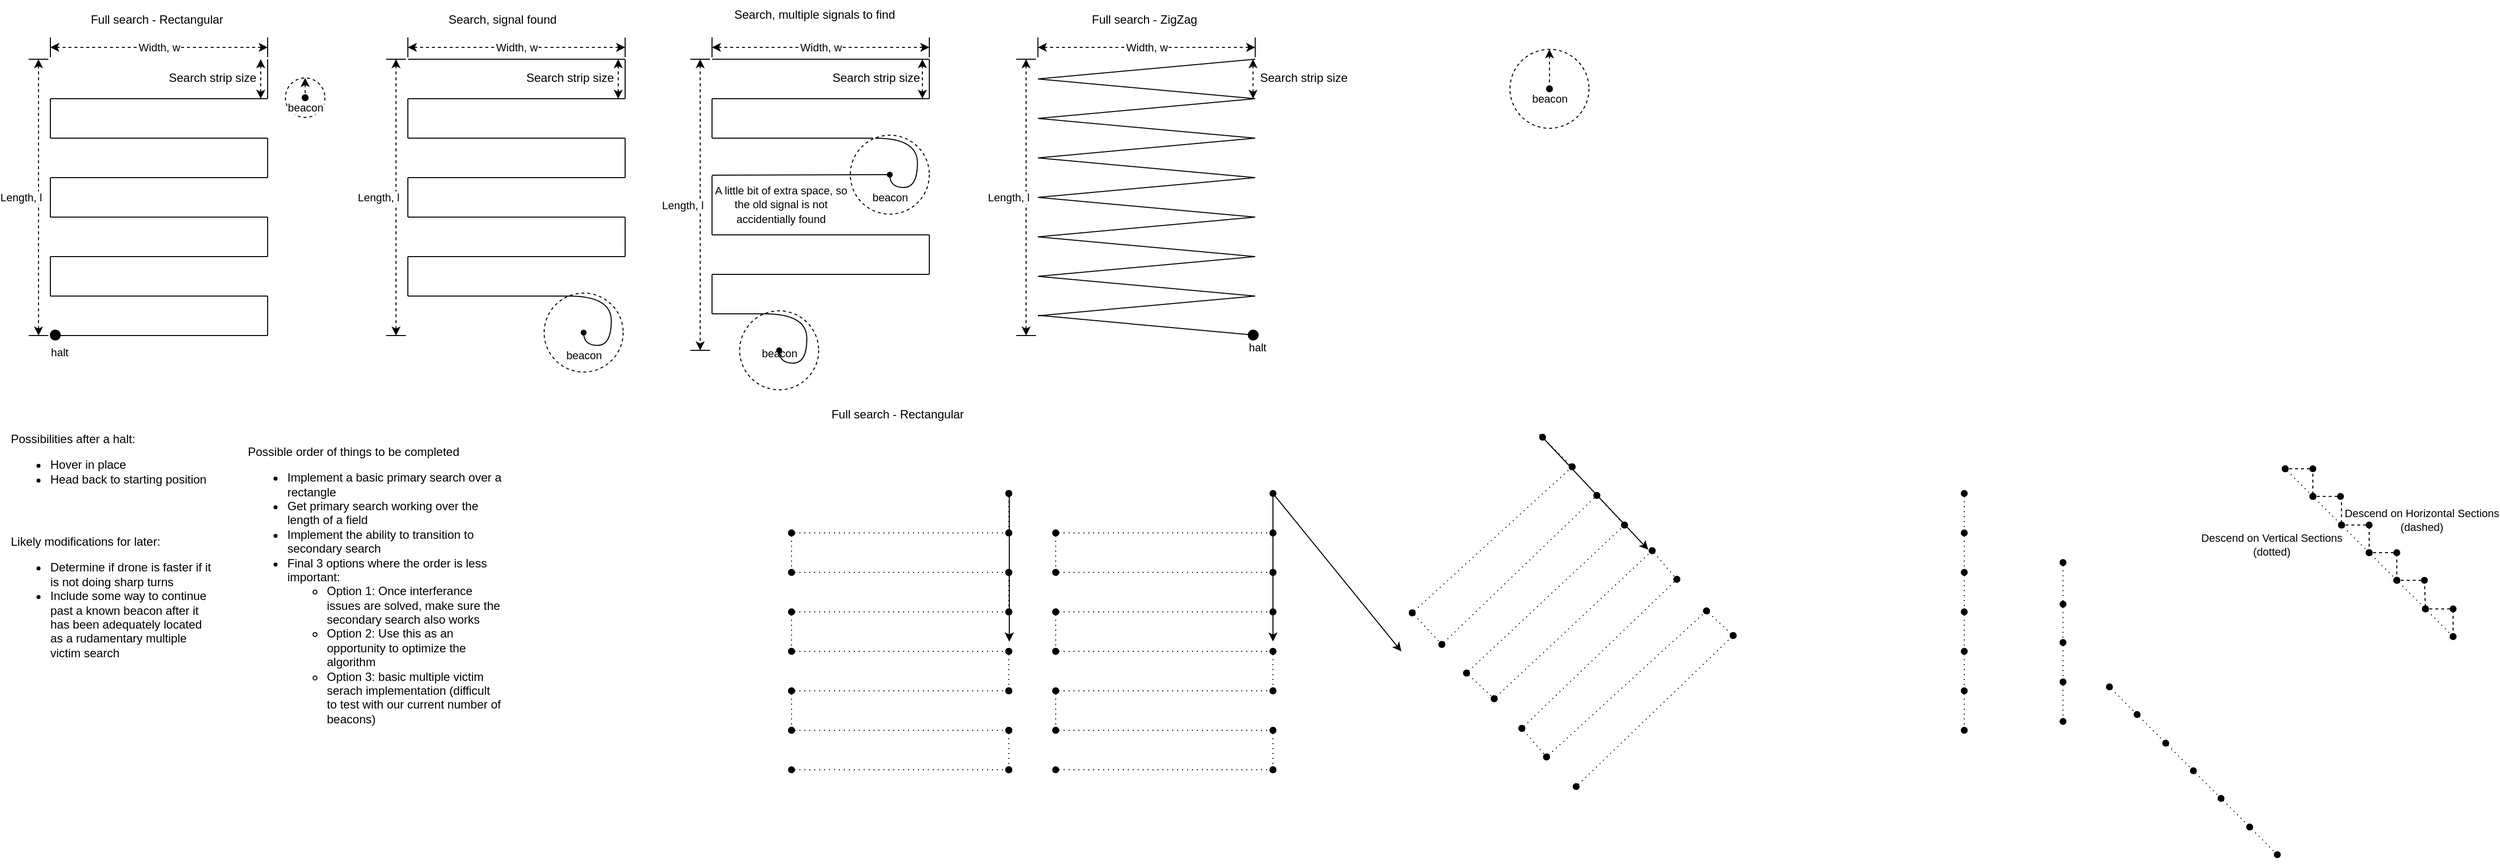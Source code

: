 <mxfile version="16.6.7" type="device"><diagram id="HdP8meotVWilHrV8OWNo" name="Page-1"><mxGraphModel dx="628" dy="444" grid="0" gridSize="10" guides="1" tooltips="1" connect="1" arrows="1" fold="1" page="1" pageScale="1" pageWidth="850" pageHeight="1100" math="0" shadow="0"><root><mxCell id="0"/><mxCell id="1" parent="0"/><mxCell id="6" value="" style="endArrow=none;html=1;" parent="1" edge="1"><mxGeometry width="50" height="50" relative="1" as="geometry"><mxPoint x="282" y="80" as="sourcePoint"/><mxPoint x="282" y="120" as="targetPoint"/></mxGeometry></mxCell><mxCell id="7" value="" style="endArrow=none;html=1;" parent="1" edge="1"><mxGeometry width="50" height="50" relative="1" as="geometry"><mxPoint x="62" y="120" as="sourcePoint"/><mxPoint x="282" y="120" as="targetPoint"/></mxGeometry></mxCell><mxCell id="8" value="" style="endArrow=none;html=1;" parent="1" edge="1"><mxGeometry width="50" height="50" relative="1" as="geometry"><mxPoint x="62" y="120" as="sourcePoint"/><mxPoint x="62" y="160" as="targetPoint"/></mxGeometry></mxCell><mxCell id="9" value="" style="endArrow=none;html=1;" parent="1" edge="1"><mxGeometry width="50" height="50" relative="1" as="geometry"><mxPoint x="62" y="160" as="sourcePoint"/><mxPoint x="282" y="160" as="targetPoint"/></mxGeometry></mxCell><mxCell id="10" value="" style="endArrow=none;html=1;" parent="1" edge="1"><mxGeometry width="50" height="50" relative="1" as="geometry"><mxPoint x="282" y="160" as="sourcePoint"/><mxPoint x="282" y="200" as="targetPoint"/></mxGeometry></mxCell><mxCell id="11" value="" style="endArrow=none;html=1;" parent="1" edge="1"><mxGeometry width="50" height="50" relative="1" as="geometry"><mxPoint x="62" y="200" as="sourcePoint"/><mxPoint x="282" y="200" as="targetPoint"/></mxGeometry></mxCell><mxCell id="12" value="" style="endArrow=none;html=1;" parent="1" edge="1"><mxGeometry width="50" height="50" relative="1" as="geometry"><mxPoint x="62" y="200" as="sourcePoint"/><mxPoint x="62" y="240" as="targetPoint"/></mxGeometry></mxCell><mxCell id="13" value="" style="endArrow=none;html=1;" parent="1" edge="1"><mxGeometry width="50" height="50" relative="1" as="geometry"><mxPoint x="62" y="240" as="sourcePoint"/><mxPoint x="282" y="240" as="targetPoint"/></mxGeometry></mxCell><mxCell id="14" value="" style="endArrow=none;html=1;" parent="1" edge="1"><mxGeometry width="50" height="50" relative="1" as="geometry"><mxPoint x="282" y="240" as="sourcePoint"/><mxPoint x="282" y="280" as="targetPoint"/></mxGeometry></mxCell><mxCell id="15" value="" style="endArrow=none;html=1;" parent="1" edge="1"><mxGeometry width="50" height="50" relative="1" as="geometry"><mxPoint x="62" y="280" as="sourcePoint"/><mxPoint x="282" y="280" as="targetPoint"/></mxGeometry></mxCell><mxCell id="16" value="" style="endArrow=none;html=1;" parent="1" edge="1"><mxGeometry width="50" height="50" relative="1" as="geometry"><mxPoint x="62" y="280" as="sourcePoint"/><mxPoint x="62" y="320" as="targetPoint"/></mxGeometry></mxCell><mxCell id="17" value="" style="endArrow=none;html=1;" parent="1" edge="1"><mxGeometry width="50" height="50" relative="1" as="geometry"><mxPoint x="62" y="320" as="sourcePoint"/><mxPoint x="282" y="320" as="targetPoint"/></mxGeometry></mxCell><mxCell id="18" value="" style="endArrow=none;html=1;" parent="1" edge="1"><mxGeometry width="50" height="50" relative="1" as="geometry"><mxPoint x="282" y="320" as="sourcePoint"/><mxPoint x="282" y="360" as="targetPoint"/></mxGeometry></mxCell><mxCell id="19" value="" style="endArrow=none;html=1;" parent="1" edge="1"><mxGeometry width="50" height="50" relative="1" as="geometry"><mxPoint x="62" y="360" as="sourcePoint"/><mxPoint x="282" y="360" as="targetPoint"/></mxGeometry></mxCell><mxCell id="35" value="Width, w" style="endArrow=classic;startArrow=classic;html=1;dashed=1;" parent="1" edge="1"><mxGeometry width="50" height="50" relative="1" as="geometry"><mxPoint x="62" y="68" as="sourcePoint"/><mxPoint x="282" y="68" as="targetPoint"/><mxPoint as="offset"/></mxGeometry></mxCell><mxCell id="36" value="" style="endArrow=none;html=1;" parent="1" edge="1"><mxGeometry width="50" height="50" relative="1" as="geometry"><mxPoint x="282" y="58" as="sourcePoint"/><mxPoint x="282.0" y="78" as="targetPoint"/></mxGeometry></mxCell><mxCell id="37" value="" style="endArrow=none;html=1;" parent="1" edge="1"><mxGeometry width="50" height="50" relative="1" as="geometry"><mxPoint x="62" y="58" as="sourcePoint"/><mxPoint x="62.0" y="78" as="targetPoint"/></mxGeometry></mxCell><mxCell id="38" value="Length, l" style="endArrow=classic;startArrow=classic;html=1;dashed=1;" parent="1" edge="1"><mxGeometry y="-18" width="50" height="50" relative="1" as="geometry"><mxPoint x="50" y="80" as="sourcePoint"/><mxPoint x="50" y="360" as="targetPoint"/><mxPoint as="offset"/></mxGeometry></mxCell><mxCell id="40" value="" style="endArrow=none;html=1;" parent="1" edge="1"><mxGeometry width="50" height="50" relative="1" as="geometry"><mxPoint x="60" y="80" as="sourcePoint"/><mxPoint x="40" y="80" as="targetPoint"/></mxGeometry></mxCell><mxCell id="41" value="" style="endArrow=none;html=1;" parent="1" edge="1"><mxGeometry width="50" height="50" relative="1" as="geometry"><mxPoint x="60" y="360" as="sourcePoint"/><mxPoint x="40" y="360" as="targetPoint"/></mxGeometry></mxCell><mxCell id="44" value="Search strip size" style="text;html=1;resizable=0;autosize=1;align=left;verticalAlign=middle;points=[];fillColor=none;strokeColor=none;rounded=0;dashed=1;" parent="1" vertex="1"><mxGeometry x="180" y="89" width="100" height="20" as="geometry"/></mxCell><mxCell id="45" value="" style="endArrow=none;html=1;" parent="1" edge="1"><mxGeometry width="50" height="50" relative="1" as="geometry"><mxPoint x="424" y="80.0" as="sourcePoint"/><mxPoint x="644" y="80.0" as="targetPoint"/></mxGeometry></mxCell><mxCell id="46" value="" style="endArrow=none;html=1;" parent="1" edge="1"><mxGeometry width="50" height="50" relative="1" as="geometry"><mxPoint x="644" y="80.0" as="sourcePoint"/><mxPoint x="644" y="120.0" as="targetPoint"/></mxGeometry></mxCell><mxCell id="47" value="" style="endArrow=none;html=1;" parent="1" edge="1"><mxGeometry width="50" height="50" relative="1" as="geometry"><mxPoint x="424" y="120.0" as="sourcePoint"/><mxPoint x="644" y="120.0" as="targetPoint"/></mxGeometry></mxCell><mxCell id="48" value="" style="endArrow=none;html=1;" parent="1" edge="1"><mxGeometry width="50" height="50" relative="1" as="geometry"><mxPoint x="424" y="120.0" as="sourcePoint"/><mxPoint x="424" y="160.0" as="targetPoint"/></mxGeometry></mxCell><mxCell id="49" value="" style="endArrow=none;html=1;" parent="1" edge="1"><mxGeometry width="50" height="50" relative="1" as="geometry"><mxPoint x="424" y="160.0" as="sourcePoint"/><mxPoint x="644" y="160.0" as="targetPoint"/></mxGeometry></mxCell><mxCell id="50" value="" style="endArrow=none;html=1;" parent="1" edge="1"><mxGeometry width="50" height="50" relative="1" as="geometry"><mxPoint x="644" y="160.0" as="sourcePoint"/><mxPoint x="644" y="200.0" as="targetPoint"/></mxGeometry></mxCell><mxCell id="51" value="" style="endArrow=none;html=1;" parent="1" edge="1"><mxGeometry width="50" height="50" relative="1" as="geometry"><mxPoint x="424" y="200.0" as="sourcePoint"/><mxPoint x="644" y="200.0" as="targetPoint"/></mxGeometry></mxCell><mxCell id="52" value="" style="endArrow=none;html=1;" parent="1" edge="1"><mxGeometry width="50" height="50" relative="1" as="geometry"><mxPoint x="424" y="200.0" as="sourcePoint"/><mxPoint x="424" y="240.0" as="targetPoint"/></mxGeometry></mxCell><mxCell id="53" value="" style="endArrow=none;html=1;" parent="1" edge="1"><mxGeometry width="50" height="50" relative="1" as="geometry"><mxPoint x="424" y="240.0" as="sourcePoint"/><mxPoint x="644" y="240.0" as="targetPoint"/></mxGeometry></mxCell><mxCell id="54" value="" style="endArrow=none;html=1;" parent="1" edge="1"><mxGeometry width="50" height="50" relative="1" as="geometry"><mxPoint x="644" y="240.0" as="sourcePoint"/><mxPoint x="644" y="280.0" as="targetPoint"/></mxGeometry></mxCell><mxCell id="55" value="" style="endArrow=none;html=1;" parent="1" edge="1"><mxGeometry width="50" height="50" relative="1" as="geometry"><mxPoint x="424" y="280.0" as="sourcePoint"/><mxPoint x="644" y="280.0" as="targetPoint"/></mxGeometry></mxCell><mxCell id="56" value="" style="endArrow=none;html=1;" parent="1" edge="1"><mxGeometry width="50" height="50" relative="1" as="geometry"><mxPoint x="424" y="280.0" as="sourcePoint"/><mxPoint x="424" y="320.0" as="targetPoint"/></mxGeometry></mxCell><mxCell id="57" value="" style="endArrow=none;html=1;" parent="1" edge="1"><mxGeometry width="50" height="50" relative="1" as="geometry"><mxPoint x="424" y="320.0" as="sourcePoint"/><mxPoint x="587" y="320" as="targetPoint"/></mxGeometry></mxCell><mxCell id="61" value="Width, w" style="endArrow=classic;startArrow=classic;html=1;dashed=1;" parent="1" edge="1"><mxGeometry width="50" height="50" relative="1" as="geometry"><mxPoint x="424" y="68" as="sourcePoint"/><mxPoint x="644" y="68" as="targetPoint"/><mxPoint as="offset"/></mxGeometry></mxCell><mxCell id="62" value="" style="endArrow=none;html=1;" parent="1" edge="1"><mxGeometry width="50" height="50" relative="1" as="geometry"><mxPoint x="644" y="58" as="sourcePoint"/><mxPoint x="644" y="78" as="targetPoint"/></mxGeometry></mxCell><mxCell id="63" value="" style="endArrow=none;html=1;" parent="1" edge="1"><mxGeometry width="50" height="50" relative="1" as="geometry"><mxPoint x="424" y="58" as="sourcePoint"/><mxPoint x="424" y="78" as="targetPoint"/></mxGeometry></mxCell><mxCell id="64" value="Length, l" style="endArrow=classic;startArrow=classic;html=1;dashed=1;" parent="1" edge="1"><mxGeometry y="-18" width="50" height="50" relative="1" as="geometry"><mxPoint x="412" y="80.0" as="sourcePoint"/><mxPoint x="412" y="360.0" as="targetPoint"/><mxPoint as="offset"/></mxGeometry></mxCell><mxCell id="65" value="" style="endArrow=none;html=1;" parent="1" edge="1"><mxGeometry width="50" height="50" relative="1" as="geometry"><mxPoint x="422" y="80.0" as="sourcePoint"/><mxPoint x="402" y="80.0" as="targetPoint"/></mxGeometry></mxCell><mxCell id="66" value="" style="endArrow=none;html=1;" parent="1" edge="1"><mxGeometry width="50" height="50" relative="1" as="geometry"><mxPoint x="422" y="360.0" as="sourcePoint"/><mxPoint x="402" y="360.0" as="targetPoint"/></mxGeometry></mxCell><mxCell id="60" value="" style="ellipse;whiteSpace=wrap;html=1;aspect=fixed;dashed=1;fillColor=none;" parent="1" vertex="1"><mxGeometry x="562" y="317" width="80" height="80" as="geometry"/></mxCell><mxCell id="67" value="beacon" style="endArrow=oval;html=1;startArrow=none;startFill=0;endFill=1;dashed=1;strokeColor=none;" parent="1" edge="1"><mxGeometry width="50" height="50" as="geometry"><mxPoint x="602" y="317.0" as="sourcePoint"/><mxPoint x="602" y="357.0" as="targetPoint"/><mxPoint y="43" as="offset"/></mxGeometry></mxCell><mxCell id="70" value="" style="endArrow=none;html=1;edgeStyle=orthogonalEdgeStyle;curved=1;" parent="1" edge="1"><mxGeometry x="562" y="317.0" width="50" height="50" as="geometry"><mxPoint x="587" y="320.0" as="sourcePoint"/><mxPoint x="602" y="357.0" as="targetPoint"/><Array as="points"><mxPoint x="630" y="320"/><mxPoint x="630" y="370"/><mxPoint x="602" y="370"/></Array></mxGeometry></mxCell><mxCell id="73" value="" style="ellipse;whiteSpace=wrap;html=1;aspect=fixed;fillColor=#000000;" parent="1" vertex="1"><mxGeometry x="599.5" y="354.5" width="5" height="5" as="geometry"/></mxCell><mxCell id="74" value="" style="endArrow=classic;html=1;startArrow=classic;startFill=1;endFill=1;dashed=1;" parent="1" edge="1"><mxGeometry x="1" y="10" width="50" height="50" relative="1" as="geometry"><mxPoint x="275" y="80.0" as="sourcePoint"/><mxPoint x="275" y="120" as="targetPoint"/><mxPoint x="-10" y="10" as="offset"/></mxGeometry></mxCell><mxCell id="76" value="" style="endArrow=classic;html=1;startArrow=classic;startFill=1;endFill=1;dashed=1;" parent="1" edge="1"><mxGeometry x="1" y="10" width="50" height="50" relative="1" as="geometry"><mxPoint x="637" y="80.0" as="sourcePoint"/><mxPoint x="637" y="120" as="targetPoint"/><mxPoint x="-10" y="10" as="offset"/></mxGeometry></mxCell><mxCell id="77" value="" style="group" parent="1" vertex="1" connectable="0"><mxGeometry x="300" y="99" width="40" height="40" as="geometry"/></mxCell><mxCell id="33" value="" style="ellipse;whiteSpace=wrap;html=1;aspect=fixed;dashed=1;fillColor=none;" parent="77" vertex="1"><mxGeometry width="40" height="40" as="geometry"/></mxCell><mxCell id="43" value="beacon" style="endArrow=oval;html=1;startArrow=classic;startFill=1;endFill=1;dashed=1;" parent="77" edge="1"><mxGeometry x="1" y="10" width="50" height="50" relative="1" as="geometry"><mxPoint x="20" as="sourcePoint"/><mxPoint x="20" y="20" as="targetPoint"/><mxPoint x="-10" y="10" as="offset"/></mxGeometry></mxCell><mxCell id="78" value="Full search - Rectangular" style="text;html=1;strokeColor=none;fillColor=none;align=center;verticalAlign=middle;whiteSpace=wrap;rounded=0;" parent="1" vertex="1"><mxGeometry x="90" y="30" width="160" height="20" as="geometry"/></mxCell><mxCell id="79" value="Search, signal found" style="text;html=1;strokeColor=none;fillColor=none;align=center;verticalAlign=middle;whiteSpace=wrap;rounded=0;" parent="1" vertex="1"><mxGeometry x="460" y="30" width="120" height="20" as="geometry"/></mxCell><mxCell id="83" value="halt" style="edgeStyle=none;html=1;exitX=1;exitY=1;exitDx=0;exitDy=0;strokeColor=none;" parent="1" source="82" edge="1"><mxGeometry relative="1" as="geometry"><mxPoint x="71" y="390" as="targetPoint"/></mxGeometry></mxCell><mxCell id="82" value="" style="ellipse;whiteSpace=wrap;html=1;aspect=fixed;fillColor=#000000;" parent="1" vertex="1"><mxGeometry x="62" y="354.5" width="10" height="10" as="geometry"/></mxCell><mxCell id="84" value="Possibilities after a halt:&lt;br&gt;&lt;ul&gt;&lt;li&gt;Hover in place&lt;/li&gt;&lt;li&gt;Head back to starting position&lt;/li&gt;&lt;/ul&gt;" style="text;html=1;strokeColor=none;fillColor=none;align=left;verticalAlign=middle;whiteSpace=wrap;rounded=0;labelPosition=center;verticalLabelPosition=middle;" parent="1" vertex="1"><mxGeometry x="20" y="440" width="210" height="102.5" as="geometry"/></mxCell><mxCell id="85" value="Likely modifications for later:&lt;br&gt;&lt;ul&gt;&lt;li&gt;Determine if drone is faster if it is not doing sharp turns&amp;nbsp;&lt;/li&gt;&lt;li&gt;Include some way to continue past a known beacon after it has been adequately located as a rudamentary multiple victim search&lt;/li&gt;&lt;/ul&gt;" style="text;html=1;strokeColor=none;fillColor=none;align=left;verticalAlign=middle;whiteSpace=wrap;rounded=0;labelPosition=center;verticalLabelPosition=middle;" parent="1" vertex="1"><mxGeometry x="20" y="560" width="210" height="142.5" as="geometry"/></mxCell><mxCell id="87" value="Possible order of things to be completed&lt;br&gt;&lt;ul&gt;&lt;li&gt;Implement a basic primary search over a rectangle&lt;/li&gt;&lt;li&gt;Get primary search working over the length of a field&lt;/li&gt;&lt;li&gt;Implement the ability to transition to secondary search&lt;/li&gt;&lt;li&gt;Final 3 options where the order is less important:&lt;/li&gt;&lt;ul&gt;&lt;li&gt;Option 1: Once interferance issues are solved, make sure the secondary search also works&lt;/li&gt;&lt;li&gt;Option 2: Use this as an opportunity to optimize the algorithm&lt;/li&gt;&lt;li&gt;Option 3: basic multiple victim serach implementation (difficult to test with our current number of beacons)&lt;/li&gt;&lt;/ul&gt;&lt;/ul&gt;" style="text;html=1;strokeColor=none;fillColor=none;align=left;verticalAlign=middle;whiteSpace=wrap;rounded=0;labelPosition=center;verticalLabelPosition=middle;" parent="1" vertex="1"><mxGeometry x="260" y="440" width="260" height="357" as="geometry"/></mxCell><mxCell id="88" value="" style="endArrow=none;html=1;" parent="1" edge="1"><mxGeometry width="50" height="50" relative="1" as="geometry"><mxPoint x="732" y="80.0" as="sourcePoint"/><mxPoint x="952" y="80.0" as="targetPoint"/></mxGeometry></mxCell><mxCell id="89" value="" style="endArrow=none;html=1;" parent="1" edge="1"><mxGeometry width="50" height="50" relative="1" as="geometry"><mxPoint x="952" y="80.0" as="sourcePoint"/><mxPoint x="952" y="120.0" as="targetPoint"/></mxGeometry></mxCell><mxCell id="90" value="" style="endArrow=none;html=1;" parent="1" edge="1"><mxGeometry width="50" height="50" relative="1" as="geometry"><mxPoint x="732" y="120.0" as="sourcePoint"/><mxPoint x="952" y="120.0" as="targetPoint"/></mxGeometry></mxCell><mxCell id="91" value="" style="endArrow=none;html=1;" parent="1" edge="1"><mxGeometry width="50" height="50" relative="1" as="geometry"><mxPoint x="732" y="120.0" as="sourcePoint"/><mxPoint x="732" y="160.0" as="targetPoint"/></mxGeometry></mxCell><mxCell id="95" value="" style="endArrow=none;html=1;" parent="1" edge="1"><mxGeometry x="0.1" y="18" width="50" height="50" relative="1" as="geometry"><mxPoint x="732" y="198.0" as="sourcePoint"/><mxPoint x="732" y="258.0" as="targetPoint"/><mxPoint as="offset"/></mxGeometry></mxCell><mxCell id="96" value="" style="endArrow=none;html=1;" parent="1" edge="1"><mxGeometry width="50" height="50" relative="1" as="geometry"><mxPoint x="732" y="258.0" as="sourcePoint"/><mxPoint x="952" y="258.0" as="targetPoint"/></mxGeometry></mxCell><mxCell id="97" value="" style="endArrow=none;html=1;" parent="1" edge="1"><mxGeometry width="50" height="50" relative="1" as="geometry"><mxPoint x="952" y="258.0" as="sourcePoint"/><mxPoint x="952" y="298.0" as="targetPoint"/></mxGeometry></mxCell><mxCell id="98" value="" style="endArrow=none;html=1;" parent="1" edge="1"><mxGeometry width="50" height="50" relative="1" as="geometry"><mxPoint x="732" y="298.0" as="sourcePoint"/><mxPoint x="952" y="298.0" as="targetPoint"/></mxGeometry></mxCell><mxCell id="99" value="" style="endArrow=none;html=1;" parent="1" edge="1"><mxGeometry width="50" height="50" relative="1" as="geometry"><mxPoint x="732" y="298.0" as="sourcePoint"/><mxPoint x="732" y="338.0" as="targetPoint"/></mxGeometry></mxCell><mxCell id="100" value="" style="endArrow=none;html=1;" parent="1" edge="1"><mxGeometry width="50" height="50" relative="1" as="geometry"><mxPoint x="732" y="338.0" as="sourcePoint"/><mxPoint x="790" y="338" as="targetPoint"/></mxGeometry></mxCell><mxCell id="101" value="Width, w" style="endArrow=classic;startArrow=classic;html=1;dashed=1;" parent="1" edge="1"><mxGeometry width="50" height="50" relative="1" as="geometry"><mxPoint x="732" y="68" as="sourcePoint"/><mxPoint x="952" y="68" as="targetPoint"/><mxPoint as="offset"/></mxGeometry></mxCell><mxCell id="102" value="" style="endArrow=none;html=1;" parent="1" edge="1"><mxGeometry width="50" height="50" relative="1" as="geometry"><mxPoint x="952" y="58" as="sourcePoint"/><mxPoint x="952" y="78" as="targetPoint"/></mxGeometry></mxCell><mxCell id="103" value="" style="endArrow=none;html=1;" parent="1" edge="1"><mxGeometry width="50" height="50" relative="1" as="geometry"><mxPoint x="732" y="58" as="sourcePoint"/><mxPoint x="732" y="78" as="targetPoint"/></mxGeometry></mxCell><mxCell id="104" value="Length, l" style="endArrow=classic;startArrow=classic;html=1;dashed=1;" parent="1" edge="1"><mxGeometry y="-18" width="50" height="50" relative="1" as="geometry"><mxPoint x="720" y="80" as="sourcePoint"/><mxPoint x="720" y="375" as="targetPoint"/><mxPoint as="offset"/></mxGeometry></mxCell><mxCell id="105" value="" style="endArrow=none;html=1;" parent="1" edge="1"><mxGeometry width="50" height="50" relative="1" as="geometry"><mxPoint x="730" y="80.0" as="sourcePoint"/><mxPoint x="710" y="80.0" as="targetPoint"/></mxGeometry></mxCell><mxCell id="107" value="" style="ellipse;whiteSpace=wrap;html=1;aspect=fixed;dashed=1;fillColor=none;" parent="1" vertex="1"><mxGeometry x="760" y="335" width="80" height="80" as="geometry"/></mxCell><mxCell id="108" value="beacon" style="endArrow=oval;html=1;startArrow=none;startFill=0;endFill=1;dashed=1;strokeColor=none;" parent="1" edge="1"><mxGeometry x="198" y="-2" width="50" height="50" as="geometry"><mxPoint x="800" y="315.0" as="sourcePoint"/><mxPoint x="800" y="355.0" as="targetPoint"/><mxPoint y="43" as="offset"/></mxGeometry></mxCell><mxCell id="109" value="" style="endArrow=none;html=1;edgeStyle=orthogonalEdgeStyle;curved=1;" parent="1" edge="1"><mxGeometry x="760" y="335.0" width="50" height="50" as="geometry"><mxPoint x="785" y="338.0" as="sourcePoint"/><mxPoint x="800" y="375.0" as="targetPoint"/><Array as="points"><mxPoint x="828" y="338"/><mxPoint x="828" y="388"/><mxPoint x="800" y="388"/></Array></mxGeometry></mxCell><mxCell id="110" value="" style="ellipse;whiteSpace=wrap;html=1;aspect=fixed;fillColor=#000000;" parent="1" vertex="1"><mxGeometry x="797.5" y="372.5" width="5" height="5" as="geometry"/></mxCell><mxCell id="112" value="" style="endArrow=classic;html=1;startArrow=classic;startFill=1;endFill=1;dashed=1;" parent="1" edge="1"><mxGeometry x="1" y="10" width="50" height="50" relative="1" as="geometry"><mxPoint x="945" y="80" as="sourcePoint"/><mxPoint x="945" y="120" as="targetPoint"/><mxPoint x="-10" y="10" as="offset"/></mxGeometry></mxCell><mxCell id="113" value="Search, multiple signals to find" style="text;html=1;strokeColor=none;fillColor=none;align=center;verticalAlign=middle;whiteSpace=wrap;rounded=0;" parent="1" vertex="1"><mxGeometry x="730" y="20" width="212" height="30" as="geometry"/></mxCell><mxCell id="114" value="" style="endArrow=none;html=1;" parent="1" edge="1"><mxGeometry width="50" height="50" relative="1" as="geometry"><mxPoint x="732" y="160.0" as="sourcePoint"/><mxPoint x="895" y="160" as="targetPoint"/></mxGeometry></mxCell><mxCell id="115" value="" style="ellipse;whiteSpace=wrap;html=1;aspect=fixed;dashed=1;fillColor=none;" parent="1" vertex="1"><mxGeometry x="872" y="157" width="80" height="80" as="geometry"/></mxCell><mxCell id="116" value="beacon" style="endArrow=oval;html=1;startArrow=none;startFill=0;endFill=1;dashed=1;strokeColor=none;" parent="1" edge="1"><mxGeometry x="310" y="-160" width="50" height="50" as="geometry"><mxPoint x="912" y="157.0" as="sourcePoint"/><mxPoint x="912" y="197.0" as="targetPoint"/><mxPoint y="43" as="offset"/></mxGeometry></mxCell><mxCell id="117" value="" style="endArrow=none;html=1;edgeStyle=orthogonalEdgeStyle;curved=1;" parent="1" edge="1"><mxGeometry x="872" y="157.0" width="50" height="50" as="geometry"><mxPoint x="897" y="160.0" as="sourcePoint"/><mxPoint x="912" y="197.0" as="targetPoint"/><Array as="points"><mxPoint x="940" y="160"/><mxPoint x="940" y="210"/><mxPoint x="912" y="210"/></Array></mxGeometry></mxCell><mxCell id="118" value="" style="ellipse;whiteSpace=wrap;html=1;aspect=fixed;fillColor=#000000;" parent="1" vertex="1"><mxGeometry x="909.5" y="194.5" width="5" height="5" as="geometry"/></mxCell><mxCell id="119" value="" style="endArrow=none;html=1;" parent="1" edge="1"><mxGeometry width="50" height="50" relative="1" as="geometry"><mxPoint x="732" y="197.5" as="sourcePoint"/><mxPoint x="910" y="197" as="targetPoint"/></mxGeometry></mxCell><mxCell id="120" value="&lt;span style=&quot;font-size: 11px ; background-color: rgb(255 , 255 , 255)&quot;&gt;A little bit of extra space, so the old signal is not accidentially found&lt;/span&gt;" style="text;html=1;strokeColor=none;fillColor=none;align=center;verticalAlign=middle;whiteSpace=wrap;rounded=0;" parent="1" vertex="1"><mxGeometry x="732" y="217" width="140" height="20" as="geometry"/></mxCell><mxCell id="121" value="" style="endArrow=none;html=1;" parent="1" edge="1"><mxGeometry width="50" height="50" relative="1" as="geometry"><mxPoint x="730" y="375.0" as="sourcePoint"/><mxPoint x="710" y="375.0" as="targetPoint"/></mxGeometry></mxCell><mxCell id="uOOqpJx_h-6KUtpRKImF-122" value="Search strip size" style="text;html=1;resizable=0;autosize=1;align=left;verticalAlign=middle;points=[];fillColor=none;strokeColor=none;rounded=0;dashed=1;" parent="1" vertex="1"><mxGeometry x="542" y="89" width="100" height="20" as="geometry"/></mxCell><mxCell id="uOOqpJx_h-6KUtpRKImF-123" value="Search strip size" style="text;html=1;resizable=0;autosize=1;align=left;verticalAlign=middle;points=[];fillColor=none;strokeColor=none;rounded=0;dashed=1;" parent="1" vertex="1"><mxGeometry x="852" y="89" width="100" height="20" as="geometry"/></mxCell><mxCell id="shmHtnK4R3SbS7JLFZyj-121" value="" style="endArrow=none;html=1;" parent="1" edge="1"><mxGeometry width="50" height="50" relative="1" as="geometry"><mxPoint x="1062" y="100" as="sourcePoint"/><mxPoint x="1282" y="80" as="targetPoint"/></mxGeometry></mxCell><mxCell id="shmHtnK4R3SbS7JLFZyj-123" value="" style="endArrow=none;html=1;" parent="1" edge="1"><mxGeometry width="50" height="50" relative="1" as="geometry"><mxPoint x="1062" y="100" as="sourcePoint"/><mxPoint x="1282" y="120" as="targetPoint"/></mxGeometry></mxCell><mxCell id="shmHtnK4R3SbS7JLFZyj-125" value="" style="endArrow=none;html=1;" parent="1" edge="1"><mxGeometry width="50" height="50" relative="1" as="geometry"><mxPoint x="1062" y="140" as="sourcePoint"/><mxPoint x="1282" y="120" as="targetPoint"/></mxGeometry></mxCell><mxCell id="shmHtnK4R3SbS7JLFZyj-136" value="Width, w" style="endArrow=classic;startArrow=classic;html=1;dashed=1;" parent="1" edge="1"><mxGeometry width="50" height="50" relative="1" as="geometry"><mxPoint x="1062" y="68" as="sourcePoint"/><mxPoint x="1282" y="68" as="targetPoint"/><mxPoint as="offset"/></mxGeometry></mxCell><mxCell id="shmHtnK4R3SbS7JLFZyj-137" value="" style="endArrow=none;html=1;" parent="1" edge="1"><mxGeometry width="50" height="50" relative="1" as="geometry"><mxPoint x="1282" y="58" as="sourcePoint"/><mxPoint x="1282" y="78" as="targetPoint"/></mxGeometry></mxCell><mxCell id="shmHtnK4R3SbS7JLFZyj-138" value="" style="endArrow=none;html=1;" parent="1" edge="1"><mxGeometry width="50" height="50" relative="1" as="geometry"><mxPoint x="1062" y="58" as="sourcePoint"/><mxPoint x="1062" y="78" as="targetPoint"/></mxGeometry></mxCell><mxCell id="shmHtnK4R3SbS7JLFZyj-139" value="Length, l" style="endArrow=classic;startArrow=classic;html=1;dashed=1;" parent="1" edge="1"><mxGeometry y="-18" width="50" height="50" relative="1" as="geometry"><mxPoint x="1050" y="80" as="sourcePoint"/><mxPoint x="1050" y="360" as="targetPoint"/><mxPoint as="offset"/></mxGeometry></mxCell><mxCell id="shmHtnK4R3SbS7JLFZyj-140" value="" style="endArrow=none;html=1;" parent="1" edge="1"><mxGeometry width="50" height="50" relative="1" as="geometry"><mxPoint x="1060" y="80" as="sourcePoint"/><mxPoint x="1040" y="80" as="targetPoint"/></mxGeometry></mxCell><mxCell id="shmHtnK4R3SbS7JLFZyj-141" value="" style="endArrow=none;html=1;" parent="1" edge="1"><mxGeometry width="50" height="50" relative="1" as="geometry"><mxPoint x="1060" y="360" as="sourcePoint"/><mxPoint x="1040" y="360" as="targetPoint"/></mxGeometry></mxCell><mxCell id="shmHtnK4R3SbS7JLFZyj-142" value="Search strip size" style="text;html=1;resizable=0;autosize=1;align=left;verticalAlign=middle;points=[];fillColor=none;strokeColor=none;rounded=0;dashed=1;" parent="1" vertex="1"><mxGeometry x="1285" y="89" width="100" height="20" as="geometry"/></mxCell><mxCell id="shmHtnK4R3SbS7JLFZyj-143" value="" style="endArrow=classic;html=1;startArrow=classic;startFill=1;endFill=1;dashed=1;" parent="1" edge="1"><mxGeometry x="1" y="10" width="50" height="50" relative="1" as="geometry"><mxPoint x="1279.8" y="80" as="sourcePoint"/><mxPoint x="1279.8" y="120" as="targetPoint"/><mxPoint x="-10" y="10" as="offset"/></mxGeometry></mxCell><mxCell id="shmHtnK4R3SbS7JLFZyj-144" value="" style="group" parent="1" vertex="1" connectable="0"><mxGeometry x="1540" y="70" width="80" height="80" as="geometry"/></mxCell><mxCell id="shmHtnK4R3SbS7JLFZyj-145" value="" style="ellipse;whiteSpace=wrap;html=1;aspect=fixed;dashed=1;fillColor=none;" parent="shmHtnK4R3SbS7JLFZyj-144" vertex="1"><mxGeometry width="80" height="80" as="geometry"/></mxCell><mxCell id="shmHtnK4R3SbS7JLFZyj-146" value="beacon" style="endArrow=oval;html=1;startArrow=classic;startFill=1;endFill=1;dashed=1;" parent="shmHtnK4R3SbS7JLFZyj-144" edge="1"><mxGeometry x="1" y="10" width="50" height="50" relative="1" as="geometry"><mxPoint x="40" as="sourcePoint"/><mxPoint x="40" y="40" as="targetPoint"/><mxPoint x="-10" y="10" as="offset"/></mxGeometry></mxCell><mxCell id="shmHtnK4R3SbS7JLFZyj-147" value="Full search - ZigZag" style="text;html=1;strokeColor=none;fillColor=none;align=center;verticalAlign=middle;whiteSpace=wrap;rounded=0;" parent="1" vertex="1"><mxGeometry x="1110" y="30" width="120" height="20" as="geometry"/></mxCell><mxCell id="shmHtnK4R3SbS7JLFZyj-148" value="halt" style="edgeStyle=none;html=1;exitX=1;exitY=1;exitDx=0;exitDy=0;strokeColor=none;" parent="1" source="shmHtnK4R3SbS7JLFZyj-149" edge="1"><mxGeometry relative="1" as="geometry"><mxPoint x="1284" y="380" as="targetPoint"/></mxGeometry></mxCell><mxCell id="shmHtnK4R3SbS7JLFZyj-150" value="" style="endArrow=none;html=1;" parent="1" edge="1"><mxGeometry width="50" height="50" relative="1" as="geometry"><mxPoint x="1062" y="140" as="sourcePoint"/><mxPoint x="1282.0" y="160" as="targetPoint"/></mxGeometry></mxCell><mxCell id="shmHtnK4R3SbS7JLFZyj-151" value="" style="endArrow=none;html=1;" parent="1" edge="1"><mxGeometry width="50" height="50" relative="1" as="geometry"><mxPoint x="1062" y="180" as="sourcePoint"/><mxPoint x="1282.0" y="160" as="targetPoint"/></mxGeometry></mxCell><mxCell id="shmHtnK4R3SbS7JLFZyj-152" value="" style="endArrow=none;html=1;" parent="1" edge="1"><mxGeometry width="50" height="50" relative="1" as="geometry"><mxPoint x="1062" y="180" as="sourcePoint"/><mxPoint x="1282.0" y="200" as="targetPoint"/></mxGeometry></mxCell><mxCell id="shmHtnK4R3SbS7JLFZyj-153" value="" style="endArrow=none;html=1;" parent="1" edge="1"><mxGeometry width="50" height="50" relative="1" as="geometry"><mxPoint x="1062" y="220" as="sourcePoint"/><mxPoint x="1282.0" y="200" as="targetPoint"/></mxGeometry></mxCell><mxCell id="shmHtnK4R3SbS7JLFZyj-154" value="" style="endArrow=none;html=1;" parent="1" edge="1"><mxGeometry width="50" height="50" relative="1" as="geometry"><mxPoint x="1062" y="220" as="sourcePoint"/><mxPoint x="1282.0" y="240" as="targetPoint"/></mxGeometry></mxCell><mxCell id="shmHtnK4R3SbS7JLFZyj-155" value="" style="endArrow=none;html=1;" parent="1" edge="1"><mxGeometry width="50" height="50" relative="1" as="geometry"><mxPoint x="1062" y="260" as="sourcePoint"/><mxPoint x="1282.0" y="240" as="targetPoint"/></mxGeometry></mxCell><mxCell id="shmHtnK4R3SbS7JLFZyj-156" value="" style="endArrow=none;html=1;" parent="1" edge="1"><mxGeometry width="50" height="50" relative="1" as="geometry"><mxPoint x="1062" y="260" as="sourcePoint"/><mxPoint x="1282.0" y="280" as="targetPoint"/></mxGeometry></mxCell><mxCell id="shmHtnK4R3SbS7JLFZyj-157" value="" style="endArrow=none;html=1;" parent="1" edge="1"><mxGeometry width="50" height="50" relative="1" as="geometry"><mxPoint x="1062" y="300" as="sourcePoint"/><mxPoint x="1282.0" y="280" as="targetPoint"/></mxGeometry></mxCell><mxCell id="shmHtnK4R3SbS7JLFZyj-158" value="" style="endArrow=none;html=1;" parent="1" edge="1"><mxGeometry width="50" height="50" relative="1" as="geometry"><mxPoint x="1062" y="300" as="sourcePoint"/><mxPoint x="1282.0" y="320" as="targetPoint"/></mxGeometry></mxCell><mxCell id="shmHtnK4R3SbS7JLFZyj-159" value="" style="endArrow=none;html=1;" parent="1" edge="1"><mxGeometry width="50" height="50" relative="1" as="geometry"><mxPoint x="1062" y="340" as="sourcePoint"/><mxPoint x="1282.0" y="320" as="targetPoint"/></mxGeometry></mxCell><mxCell id="shmHtnK4R3SbS7JLFZyj-160" value="" style="endArrow=none;html=1;startArrow=none;" parent="1" source="shmHtnK4R3SbS7JLFZyj-149" edge="1"><mxGeometry width="50" height="50" relative="1" as="geometry"><mxPoint x="1062" y="339.5" as="sourcePoint"/><mxPoint x="1282.0" y="359.5" as="targetPoint"/></mxGeometry></mxCell><mxCell id="shmHtnK4R3SbS7JLFZyj-149" value="" style="ellipse;whiteSpace=wrap;html=1;aspect=fixed;fillColor=#000000;" parent="1" vertex="1"><mxGeometry x="1275" y="354.5" width="10" height="10" as="geometry"/></mxCell><mxCell id="shmHtnK4R3SbS7JLFZyj-161" value="" style="endArrow=none;html=1;" parent="1" target="shmHtnK4R3SbS7JLFZyj-149" edge="1"><mxGeometry width="50" height="50" relative="1" as="geometry"><mxPoint x="1062" y="339.5" as="sourcePoint"/><mxPoint x="1282.0" y="359.5" as="targetPoint"/></mxGeometry></mxCell><mxCell id="rAAIewv9bX5i1CGIhDvm-121" value="" style="endArrow=oval;html=1;startArrow=oval;startFill=1;endFill=1;strokeColor=default;dashed=1;dashPattern=1 4;" parent="1" edge="1"><mxGeometry width="50" height="50" relative="1" as="geometry"><mxPoint x="1032.5" y="520" as="sourcePoint"/><mxPoint x="1032.5" y="560" as="targetPoint"/></mxGeometry></mxCell><mxCell id="rAAIewv9bX5i1CGIhDvm-122" value="" style="endArrow=oval;html=1;startArrow=oval;startFill=1;endFill=1;strokeColor=default;dashed=1;dashPattern=1 4;" parent="1" edge="1"><mxGeometry width="50" height="50" relative="1" as="geometry"><mxPoint x="812.5" y="560" as="sourcePoint"/><mxPoint x="1032.5" y="560" as="targetPoint"/></mxGeometry></mxCell><mxCell id="rAAIewv9bX5i1CGIhDvm-123" value="" style="endArrow=oval;html=1;startArrow=oval;startFill=1;endFill=1;strokeColor=default;dashed=1;dashPattern=1 4;" parent="1" edge="1"><mxGeometry width="50" height="50" relative="1" as="geometry"><mxPoint x="812.5" y="560" as="sourcePoint"/><mxPoint x="812.5" y="600" as="targetPoint"/></mxGeometry></mxCell><mxCell id="rAAIewv9bX5i1CGIhDvm-124" value="" style="endArrow=oval;html=1;startArrow=oval;startFill=1;endFill=1;strokeColor=default;dashed=1;dashPattern=1 4;" parent="1" edge="1"><mxGeometry width="50" height="50" relative="1" as="geometry"><mxPoint x="812.5" y="600" as="sourcePoint"/><mxPoint x="1032.5" y="600" as="targetPoint"/></mxGeometry></mxCell><mxCell id="rAAIewv9bX5i1CGIhDvm-125" value="" style="endArrow=oval;html=1;startArrow=oval;startFill=1;endFill=1;strokeColor=default;dashed=1;dashPattern=1 4;" parent="1" edge="1"><mxGeometry width="50" height="50" relative="1" as="geometry"><mxPoint x="1032.5" y="600" as="sourcePoint"/><mxPoint x="1032.5" y="640" as="targetPoint"/></mxGeometry></mxCell><mxCell id="rAAIewv9bX5i1CGIhDvm-126" value="" style="endArrow=oval;html=1;startArrow=oval;startFill=1;endFill=1;strokeColor=default;dashed=1;dashPattern=1 4;" parent="1" edge="1"><mxGeometry width="50" height="50" relative="1" as="geometry"><mxPoint x="812.5" y="640" as="sourcePoint"/><mxPoint x="1032.5" y="640" as="targetPoint"/></mxGeometry></mxCell><mxCell id="rAAIewv9bX5i1CGIhDvm-127" value="" style="endArrow=oval;html=1;startArrow=oval;startFill=1;endFill=1;strokeColor=default;dashed=1;dashPattern=1 4;" parent="1" edge="1"><mxGeometry width="50" height="50" relative="1" as="geometry"><mxPoint x="812.5" y="640" as="sourcePoint"/><mxPoint x="812.5" y="680" as="targetPoint"/></mxGeometry></mxCell><mxCell id="rAAIewv9bX5i1CGIhDvm-128" value="" style="endArrow=oval;html=1;startArrow=oval;startFill=1;endFill=1;strokeColor=default;dashed=1;dashPattern=1 4;" parent="1" edge="1"><mxGeometry width="50" height="50" relative="1" as="geometry"><mxPoint x="812.5" y="680" as="sourcePoint"/><mxPoint x="1032.5" y="680" as="targetPoint"/></mxGeometry></mxCell><mxCell id="rAAIewv9bX5i1CGIhDvm-129" value="" style="endArrow=oval;html=1;startArrow=oval;startFill=1;endFill=1;strokeColor=default;dashed=1;dashPattern=1 4;" parent="1" edge="1"><mxGeometry width="50" height="50" relative="1" as="geometry"><mxPoint x="1032.5" y="680" as="sourcePoint"/><mxPoint x="1032.5" y="720" as="targetPoint"/></mxGeometry></mxCell><mxCell id="rAAIewv9bX5i1CGIhDvm-130" value="" style="endArrow=oval;html=1;startArrow=oval;startFill=1;endFill=1;strokeColor=default;dashed=1;dashPattern=1 4;" parent="1" edge="1"><mxGeometry width="50" height="50" relative="1" as="geometry"><mxPoint x="812.5" y="720" as="sourcePoint"/><mxPoint x="1032.5" y="720" as="targetPoint"/></mxGeometry></mxCell><mxCell id="rAAIewv9bX5i1CGIhDvm-131" value="" style="endArrow=oval;html=1;startArrow=oval;startFill=1;endFill=1;strokeColor=default;dashed=1;dashPattern=1 4;" parent="1" edge="1"><mxGeometry width="50" height="50" relative="1" as="geometry"><mxPoint x="812.5" y="720" as="sourcePoint"/><mxPoint x="812.5" y="760" as="targetPoint"/></mxGeometry></mxCell><mxCell id="rAAIewv9bX5i1CGIhDvm-132" value="" style="endArrow=oval;html=1;startArrow=oval;startFill=1;endFill=1;strokeColor=default;dashed=1;dashPattern=1 4;" parent="1" edge="1"><mxGeometry width="50" height="50" relative="1" as="geometry"><mxPoint x="812.5" y="760" as="sourcePoint"/><mxPoint x="1032.5" y="760" as="targetPoint"/></mxGeometry></mxCell><mxCell id="rAAIewv9bX5i1CGIhDvm-133" value="" style="endArrow=oval;html=1;startArrow=oval;startFill=1;endFill=1;strokeColor=default;dashed=1;dashPattern=1 4;" parent="1" edge="1"><mxGeometry width="50" height="50" relative="1" as="geometry"><mxPoint x="1032.5" y="760" as="sourcePoint"/><mxPoint x="1032.5" y="800" as="targetPoint"/></mxGeometry></mxCell><mxCell id="rAAIewv9bX5i1CGIhDvm-134" value="" style="endArrow=oval;html=1;startArrow=oval;startFill=1;endFill=1;strokeColor=default;dashed=1;dashPattern=1 4;" parent="1" edge="1"><mxGeometry width="50" height="50" relative="1" as="geometry"><mxPoint x="812.5" y="800" as="sourcePoint"/><mxPoint x="1032.5" y="800" as="targetPoint"/></mxGeometry></mxCell><mxCell id="rAAIewv9bX5i1CGIhDvm-143" value="Full search - Rectangular" style="text;html=1;strokeColor=none;fillColor=none;align=center;verticalAlign=middle;whiteSpace=wrap;rounded=0;" parent="1" vertex="1"><mxGeometry x="840" y="430" width="160" height="20" as="geometry"/></mxCell><mxCell id="rAAIewv9bX5i1CGIhDvm-146" value="" style="endArrow=classic;html=1;rounded=0;strokeColor=default;" parent="1" edge="1"><mxGeometry width="50" height="50" relative="1" as="geometry"><mxPoint x="1033" y="520" as="sourcePoint"/><mxPoint x="1033" y="670" as="targetPoint"/></mxGeometry></mxCell><mxCell id="rAAIewv9bX5i1CGIhDvm-147" value="" style="endArrow=oval;html=1;startArrow=oval;startFill=1;endFill=1;strokeColor=default;dashed=1;dashPattern=1 4;" parent="1" edge="1"><mxGeometry width="50" height="50" relative="1" as="geometry"><mxPoint x="1300" y="520" as="sourcePoint"/><mxPoint x="1300" y="560" as="targetPoint"/></mxGeometry></mxCell><mxCell id="rAAIewv9bX5i1CGIhDvm-148" value="" style="endArrow=oval;html=1;startArrow=oval;startFill=1;endFill=1;strokeColor=default;dashed=1;dashPattern=1 4;" parent="1" edge="1"><mxGeometry width="50" height="50" relative="1" as="geometry"><mxPoint x="1080" y="560" as="sourcePoint"/><mxPoint x="1300" y="560" as="targetPoint"/></mxGeometry></mxCell><mxCell id="rAAIewv9bX5i1CGIhDvm-149" value="" style="endArrow=oval;html=1;startArrow=oval;startFill=1;endFill=1;strokeColor=default;dashed=1;dashPattern=1 4;" parent="1" edge="1"><mxGeometry width="50" height="50" relative="1" as="geometry"><mxPoint x="1080" y="560" as="sourcePoint"/><mxPoint x="1080" y="600" as="targetPoint"/></mxGeometry></mxCell><mxCell id="rAAIewv9bX5i1CGIhDvm-150" value="" style="endArrow=oval;html=1;startArrow=oval;startFill=1;endFill=1;strokeColor=default;dashed=1;dashPattern=1 4;" parent="1" edge="1"><mxGeometry width="50" height="50" relative="1" as="geometry"><mxPoint x="1080" y="600" as="sourcePoint"/><mxPoint x="1300" y="600" as="targetPoint"/></mxGeometry></mxCell><mxCell id="rAAIewv9bX5i1CGIhDvm-151" value="" style="endArrow=oval;html=1;startArrow=oval;startFill=1;endFill=1;strokeColor=default;dashed=1;dashPattern=1 4;" parent="1" edge="1"><mxGeometry width="50" height="50" relative="1" as="geometry"><mxPoint x="1300" y="600" as="sourcePoint"/><mxPoint x="1300" y="640" as="targetPoint"/></mxGeometry></mxCell><mxCell id="rAAIewv9bX5i1CGIhDvm-152" value="" style="endArrow=oval;html=1;startArrow=oval;startFill=1;endFill=1;strokeColor=default;dashed=1;dashPattern=1 4;" parent="1" edge="1"><mxGeometry width="50" height="50" relative="1" as="geometry"><mxPoint x="1080" y="640" as="sourcePoint"/><mxPoint x="1300" y="640" as="targetPoint"/></mxGeometry></mxCell><mxCell id="rAAIewv9bX5i1CGIhDvm-153" value="" style="endArrow=oval;html=1;startArrow=oval;startFill=1;endFill=1;strokeColor=default;dashed=1;dashPattern=1 4;" parent="1" edge="1"><mxGeometry width="50" height="50" relative="1" as="geometry"><mxPoint x="1080" y="640" as="sourcePoint"/><mxPoint x="1080" y="680" as="targetPoint"/></mxGeometry></mxCell><mxCell id="rAAIewv9bX5i1CGIhDvm-154" value="" style="endArrow=oval;html=1;startArrow=oval;startFill=1;endFill=1;strokeColor=default;dashed=1;dashPattern=1 4;" parent="1" edge="1"><mxGeometry width="50" height="50" relative="1" as="geometry"><mxPoint x="1080" y="680" as="sourcePoint"/><mxPoint x="1300" y="680" as="targetPoint"/></mxGeometry></mxCell><mxCell id="rAAIewv9bX5i1CGIhDvm-155" value="" style="endArrow=oval;html=1;startArrow=oval;startFill=1;endFill=1;strokeColor=default;dashed=1;dashPattern=1 4;" parent="1" edge="1"><mxGeometry width="50" height="50" relative="1" as="geometry"><mxPoint x="1300" y="680" as="sourcePoint"/><mxPoint x="1300" y="720" as="targetPoint"/></mxGeometry></mxCell><mxCell id="rAAIewv9bX5i1CGIhDvm-156" value="" style="endArrow=oval;html=1;startArrow=oval;startFill=1;endFill=1;strokeColor=default;dashed=1;dashPattern=1 4;" parent="1" edge="1"><mxGeometry width="50" height="50" relative="1" as="geometry"><mxPoint x="1080" y="720" as="sourcePoint"/><mxPoint x="1300" y="720" as="targetPoint"/></mxGeometry></mxCell><mxCell id="rAAIewv9bX5i1CGIhDvm-157" value="" style="endArrow=oval;html=1;startArrow=oval;startFill=1;endFill=1;strokeColor=default;dashed=1;dashPattern=1 4;" parent="1" edge="1"><mxGeometry width="50" height="50" relative="1" as="geometry"><mxPoint x="1080" y="720" as="sourcePoint"/><mxPoint x="1080" y="760" as="targetPoint"/></mxGeometry></mxCell><mxCell id="rAAIewv9bX5i1CGIhDvm-158" value="" style="endArrow=oval;html=1;startArrow=oval;startFill=1;endFill=1;strokeColor=default;dashed=1;dashPattern=1 4;" parent="1" edge="1"><mxGeometry width="50" height="50" relative="1" as="geometry"><mxPoint x="1080" y="760" as="sourcePoint"/><mxPoint x="1300" y="760" as="targetPoint"/></mxGeometry></mxCell><mxCell id="rAAIewv9bX5i1CGIhDvm-159" value="" style="endArrow=oval;html=1;startArrow=oval;startFill=1;endFill=1;strokeColor=default;dashed=1;dashPattern=1 4;" parent="1" edge="1"><mxGeometry width="50" height="50" relative="1" as="geometry"><mxPoint x="1300" y="760" as="sourcePoint"/><mxPoint x="1300" y="800" as="targetPoint"/></mxGeometry></mxCell><mxCell id="rAAIewv9bX5i1CGIhDvm-160" value="" style="endArrow=oval;html=1;startArrow=oval;startFill=1;endFill=1;strokeColor=default;dashed=1;dashPattern=1 4;" parent="1" edge="1"><mxGeometry width="50" height="50" relative="1" as="geometry"><mxPoint x="1080" y="800" as="sourcePoint"/><mxPoint x="1300" y="800" as="targetPoint"/></mxGeometry></mxCell><mxCell id="rAAIewv9bX5i1CGIhDvm-163" value="" style="endArrow=classic;html=1;rounded=0;strokeColor=default;" parent="1" edge="1"><mxGeometry width="50" height="50" relative="1" as="geometry"><mxPoint x="1300" y="520" as="sourcePoint"/><mxPoint x="1430" y="680" as="targetPoint"/></mxGeometry></mxCell><mxCell id="rAAIewv9bX5i1CGIhDvm-215" value="" style="group;rotation=-25;" parent="1" vertex="1" connectable="0"><mxGeometry x="1480" y="500" width="220" height="280" as="geometry"/></mxCell><mxCell id="rAAIewv9bX5i1CGIhDvm-199" value="" style="endArrow=oval;html=1;startArrow=oval;startFill=1;endFill=1;strokeColor=default;dashed=1;dashPattern=1 4;" parent="rAAIewv9bX5i1CGIhDvm-215" edge="1"><mxGeometry width="50" height="50" relative="1" as="geometry"><mxPoint x="93" y="-37" as="sourcePoint"/><mxPoint x="123" y="-7" as="targetPoint"/></mxGeometry></mxCell><mxCell id="rAAIewv9bX5i1CGIhDvm-200" value="" style="endArrow=oval;html=1;startArrow=oval;startFill=1;endFill=1;strokeColor=default;dashed=1;dashPattern=1 4;" parent="rAAIewv9bX5i1CGIhDvm-215" edge="1"><mxGeometry width="50" height="50" relative="1" as="geometry"><mxPoint x="-39" y="141" as="sourcePoint"/><mxPoint x="123" y="-7" as="targetPoint"/></mxGeometry></mxCell><mxCell id="rAAIewv9bX5i1CGIhDvm-201" value="" style="endArrow=oval;html=1;startArrow=oval;startFill=1;endFill=1;strokeColor=default;dashed=1;dashPattern=1 4;" parent="rAAIewv9bX5i1CGIhDvm-215" edge="1"><mxGeometry width="50" height="50" relative="1" as="geometry"><mxPoint x="-39" y="141" as="sourcePoint"/><mxPoint x="-9" y="173" as="targetPoint"/></mxGeometry></mxCell><mxCell id="rAAIewv9bX5i1CGIhDvm-202" value="" style="endArrow=oval;html=1;startArrow=oval;startFill=1;endFill=1;strokeColor=default;dashed=1;dashPattern=1 4;" parent="rAAIewv9bX5i1CGIhDvm-215" edge="1"><mxGeometry width="50" height="50" relative="1" as="geometry"><mxPoint x="-9" y="173" as="sourcePoint"/><mxPoint x="148" y="22" as="targetPoint"/></mxGeometry></mxCell><mxCell id="rAAIewv9bX5i1CGIhDvm-203" value="" style="endArrow=oval;html=1;startArrow=oval;startFill=1;endFill=1;strokeColor=default;dashed=1;dashPattern=1 4;" parent="rAAIewv9bX5i1CGIhDvm-215" edge="1"><mxGeometry width="50" height="50" relative="1" as="geometry"><mxPoint x="148" y="22" as="sourcePoint"/><mxPoint x="176" y="52" as="targetPoint"/></mxGeometry></mxCell><mxCell id="rAAIewv9bX5i1CGIhDvm-204" value="" style="endArrow=oval;html=1;startArrow=oval;startFill=1;endFill=1;strokeColor=default;dashed=1;dashPattern=1 4;" parent="rAAIewv9bX5i1CGIhDvm-215" edge="1"><mxGeometry width="50" height="50" relative="1" as="geometry"><mxPoint x="16" y="202" as="sourcePoint"/><mxPoint x="176" y="52" as="targetPoint"/></mxGeometry></mxCell><mxCell id="rAAIewv9bX5i1CGIhDvm-205" value="" style="endArrow=oval;html=1;startArrow=oval;startFill=1;endFill=1;strokeColor=default;dashed=1;dashPattern=1 4;" parent="rAAIewv9bX5i1CGIhDvm-215" edge="1"><mxGeometry width="50" height="50" relative="1" as="geometry"><mxPoint x="16" y="202" as="sourcePoint"/><mxPoint x="44" y="228" as="targetPoint"/></mxGeometry></mxCell><mxCell id="rAAIewv9bX5i1CGIhDvm-206" value="" style="endArrow=oval;html=1;startArrow=oval;startFill=1;endFill=1;strokeColor=default;dashed=1;dashPattern=1 4;" parent="rAAIewv9bX5i1CGIhDvm-215" edge="1"><mxGeometry width="50" height="50" relative="1" as="geometry"><mxPoint x="44" y="228" as="sourcePoint"/><mxPoint x="204" y="78" as="targetPoint"/></mxGeometry></mxCell><mxCell id="rAAIewv9bX5i1CGIhDvm-207" value="" style="endArrow=oval;html=1;startArrow=oval;startFill=1;endFill=1;strokeColor=default;dashed=1;dashPattern=1 4;" parent="rAAIewv9bX5i1CGIhDvm-215" edge="1"><mxGeometry width="50" height="50" relative="1" as="geometry"><mxPoint x="204" y="78" as="sourcePoint"/><mxPoint x="229" y="107" as="targetPoint"/></mxGeometry></mxCell><mxCell id="rAAIewv9bX5i1CGIhDvm-208" value="" style="endArrow=oval;html=1;startArrow=oval;startFill=1;endFill=1;strokeColor=default;dashed=1;dashPattern=1 4;" parent="rAAIewv9bX5i1CGIhDvm-215" edge="1"><mxGeometry width="50" height="50" relative="1" as="geometry"><mxPoint x="72" y="258" as="sourcePoint"/><mxPoint x="229" y="107" as="targetPoint"/></mxGeometry></mxCell><mxCell id="rAAIewv9bX5i1CGIhDvm-209" value="" style="endArrow=oval;html=1;startArrow=oval;startFill=1;endFill=1;strokeColor=default;dashed=1;dashPattern=1 4;" parent="rAAIewv9bX5i1CGIhDvm-215" edge="1"><mxGeometry width="50" height="50" relative="1" as="geometry"><mxPoint x="72" y="258" as="sourcePoint"/><mxPoint x="97" y="287" as="targetPoint"/></mxGeometry></mxCell><mxCell id="rAAIewv9bX5i1CGIhDvm-210" value="" style="endArrow=oval;html=1;startArrow=oval;startFill=1;endFill=1;strokeColor=default;dashed=1;dashPattern=1 4;" parent="rAAIewv9bX5i1CGIhDvm-215" edge="1"><mxGeometry width="50" height="50" relative="1" as="geometry"><mxPoint x="97" y="287" as="sourcePoint"/><mxPoint x="259" y="139" as="targetPoint"/></mxGeometry></mxCell><mxCell id="rAAIewv9bX5i1CGIhDvm-211" value="" style="endArrow=oval;html=1;startArrow=oval;startFill=1;endFill=1;strokeColor=default;dashed=1;dashPattern=1 4;" parent="rAAIewv9bX5i1CGIhDvm-215" edge="1"><mxGeometry width="50" height="50" relative="1" as="geometry"><mxPoint x="259" y="139" as="sourcePoint"/><mxPoint x="286" y="164" as="targetPoint"/></mxGeometry></mxCell><mxCell id="rAAIewv9bX5i1CGIhDvm-212" value="" style="endArrow=oval;html=1;startArrow=oval;startFill=1;endFill=1;strokeColor=default;dashed=1;dashPattern=1 4;" parent="rAAIewv9bX5i1CGIhDvm-215" edge="1"><mxGeometry width="50" height="50" relative="1" as="geometry"><mxPoint x="127" y="317" as="sourcePoint"/><mxPoint x="286" y="164" as="targetPoint"/></mxGeometry></mxCell><mxCell id="rAAIewv9bX5i1CGIhDvm-216" value="" style="endArrow=classic;html=1;rounded=0;strokeColor=default;" parent="1" edge="1"><mxGeometry width="50" height="50" relative="1" as="geometry"><mxPoint x="1300" y="520" as="sourcePoint"/><mxPoint x="1300" y="670" as="targetPoint"/></mxGeometry></mxCell><mxCell id="rAAIewv9bX5i1CGIhDvm-214" value="" style="endArrow=classic;html=1;rounded=0;strokeColor=default;" parent="1" edge="1"><mxGeometry width="50" height="50" relative="1" as="geometry"><mxPoint x="1570" y="460" as="sourcePoint"/><mxPoint x="1680" y="577" as="targetPoint"/></mxGeometry></mxCell><mxCell id="VsgZsMAg5CcR8KCj0ope-121" value="" style="endArrow=oval;html=1;startArrow=oval;startFill=1;endFill=1;strokeColor=default;dashed=1;dashPattern=1 4;" edge="1" parent="1"><mxGeometry width="50" height="50" relative="1" as="geometry"><mxPoint x="1032.5" y="520" as="sourcePoint"/><mxPoint x="1032.5" y="560" as="targetPoint"/></mxGeometry></mxCell><mxCell id="VsgZsMAg5CcR8KCj0ope-122" value="" style="endArrow=oval;html=1;startArrow=oval;startFill=1;endFill=1;strokeColor=default;dashed=1;dashPattern=1 4;" edge="1" parent="1"><mxGeometry width="50" height="50" relative="1" as="geometry"><mxPoint x="1032.5" y="600" as="sourcePoint"/><mxPoint x="1032.5" y="640" as="targetPoint"/></mxGeometry></mxCell><mxCell id="VsgZsMAg5CcR8KCj0ope-123" value="" style="endArrow=oval;html=1;startArrow=oval;startFill=1;endFill=1;strokeColor=default;dashed=1;dashPattern=1 4;" edge="1" parent="1"><mxGeometry width="50" height="50" relative="1" as="geometry"><mxPoint x="1032.5" y="680" as="sourcePoint"/><mxPoint x="1032.5" y="720" as="targetPoint"/></mxGeometry></mxCell><mxCell id="VsgZsMAg5CcR8KCj0ope-124" value="" style="endArrow=oval;html=1;startArrow=oval;startFill=1;endFill=1;strokeColor=default;dashed=1;dashPattern=1 4;" edge="1" parent="1"><mxGeometry width="50" height="50" relative="1" as="geometry"><mxPoint x="1032.5" y="760" as="sourcePoint"/><mxPoint x="1032.5" y="800" as="targetPoint"/></mxGeometry></mxCell><mxCell id="VsgZsMAg5CcR8KCj0ope-125" value="" style="endArrow=classic;html=1;rounded=0;strokeColor=default;" edge="1" parent="1"><mxGeometry width="50" height="50" relative="1" as="geometry"><mxPoint x="1033" y="520" as="sourcePoint"/><mxPoint x="1033" y="670" as="targetPoint"/></mxGeometry></mxCell><mxCell id="VsgZsMAg5CcR8KCj0ope-126" value="" style="endArrow=none;html=1;startArrow=oval;startFill=1;endFill=0;strokeColor=default;dashed=1;dashPattern=1 4;" edge="1" parent="1"><mxGeometry width="50" height="50" relative="1" as="geometry"><mxPoint x="2000" y="520" as="sourcePoint"/><mxPoint x="2000" y="560" as="targetPoint"/></mxGeometry></mxCell><mxCell id="VsgZsMAg5CcR8KCj0ope-127" value="" style="endArrow=none;html=1;startArrow=oval;startFill=1;endFill=0;strokeColor=default;dashed=1;dashPattern=1 4;" edge="1" parent="1"><mxGeometry width="50" height="50" relative="1" as="geometry"><mxPoint x="2100" y="590" as="sourcePoint"/><mxPoint x="2100" y="630" as="targetPoint"/></mxGeometry></mxCell><mxCell id="VsgZsMAg5CcR8KCj0ope-128" value="" style="endArrow=none;html=1;startArrow=oval;startFill=1;endFill=0;strokeColor=default;dashed=1;dashPattern=1 4;" edge="1" parent="1"><mxGeometry width="50" height="50" relative="1" as="geometry"><mxPoint x="2100" y="632.25" as="sourcePoint"/><mxPoint x="2100" y="672.25" as="targetPoint"/></mxGeometry></mxCell><mxCell id="VsgZsMAg5CcR8KCj0ope-129" value="" style="endArrow=none;html=1;startArrow=oval;startFill=1;endFill=0;strokeColor=default;dashed=1;dashPattern=1 4;" edge="1" parent="1"><mxGeometry width="50" height="50" relative="1" as="geometry"><mxPoint x="2100" y="671" as="sourcePoint"/><mxPoint x="2100" y="711" as="targetPoint"/></mxGeometry></mxCell><mxCell id="VsgZsMAg5CcR8KCj0ope-136" value="" style="endArrow=oval;html=1;startArrow=oval;startFill=1;endFill=1;strokeColor=default;dashed=1;dashPattern=1 4;" edge="1" parent="1"><mxGeometry width="50" height="50" relative="1" as="geometry"><mxPoint x="2100" y="711" as="sourcePoint"/><mxPoint x="2100" y="751" as="targetPoint"/></mxGeometry></mxCell><mxCell id="VsgZsMAg5CcR8KCj0ope-137" value="" style="endArrow=none;html=1;startArrow=oval;startFill=1;endFill=0;strokeColor=default;dashed=1;dashPattern=1 4;" edge="1" parent="1"><mxGeometry width="50" height="50" relative="1" as="geometry"><mxPoint x="2000" y="560" as="sourcePoint"/><mxPoint x="2000" y="600" as="targetPoint"/></mxGeometry></mxCell><mxCell id="VsgZsMAg5CcR8KCj0ope-138" value="" style="endArrow=none;html=1;startArrow=oval;startFill=1;endFill=0;strokeColor=default;dashed=1;dashPattern=1 4;" edge="1" parent="1"><mxGeometry width="50" height="50" relative="1" as="geometry"><mxPoint x="2000" y="600" as="sourcePoint"/><mxPoint x="2000" y="640" as="targetPoint"/></mxGeometry></mxCell><mxCell id="VsgZsMAg5CcR8KCj0ope-139" value="" style="endArrow=none;html=1;startArrow=oval;startFill=1;endFill=0;strokeColor=default;dashed=1;dashPattern=1 4;" edge="1" parent="1"><mxGeometry width="50" height="50" relative="1" as="geometry"><mxPoint x="2000" y="640" as="sourcePoint"/><mxPoint x="2000" y="680" as="targetPoint"/></mxGeometry></mxCell><mxCell id="VsgZsMAg5CcR8KCj0ope-140" value="" style="endArrow=none;html=1;startArrow=oval;startFill=1;endFill=0;strokeColor=default;dashed=1;dashPattern=1 4;" edge="1" parent="1"><mxGeometry width="50" height="50" relative="1" as="geometry"><mxPoint x="2000" y="680" as="sourcePoint"/><mxPoint x="2000" y="720" as="targetPoint"/></mxGeometry></mxCell><mxCell id="VsgZsMAg5CcR8KCj0ope-141" value="" style="endArrow=oval;html=1;startArrow=oval;startFill=1;endFill=1;strokeColor=default;dashed=1;dashPattern=1 4;" edge="1" parent="1"><mxGeometry width="50" height="50" relative="1" as="geometry"><mxPoint x="2000" y="720" as="sourcePoint"/><mxPoint x="2000" y="760" as="targetPoint"/></mxGeometry></mxCell><mxCell id="VsgZsMAg5CcR8KCj0ope-148" value="" style="group;rotation=-45;" vertex="1" connectable="0" parent="1"><mxGeometry x="2232" y="681" height="240" as="geometry"/></mxCell><mxCell id="VsgZsMAg5CcR8KCj0ope-142" value="" style="endArrow=none;html=1;startArrow=oval;startFill=1;endFill=0;strokeColor=default;dashed=1;dashPattern=1 4;" edge="1" parent="VsgZsMAg5CcR8KCj0ope-148"><mxGeometry width="50" height="50" relative="1" as="geometry"><mxPoint x="-85" y="35" as="sourcePoint"/><mxPoint x="-57" y="63" as="targetPoint"/></mxGeometry></mxCell><mxCell id="VsgZsMAg5CcR8KCj0ope-143" value="" style="endArrow=none;html=1;startArrow=oval;startFill=1;endFill=0;strokeColor=default;dashed=1;dashPattern=1 4;" edge="1" parent="VsgZsMAg5CcR8KCj0ope-148"><mxGeometry width="50" height="50" relative="1" as="geometry"><mxPoint x="-57" y="63" as="sourcePoint"/><mxPoint x="-28" y="92" as="targetPoint"/></mxGeometry></mxCell><mxCell id="VsgZsMAg5CcR8KCj0ope-144" value="" style="endArrow=none;html=1;startArrow=oval;startFill=1;endFill=0;strokeColor=default;dashed=1;dashPattern=1 4;" edge="1" parent="VsgZsMAg5CcR8KCj0ope-148"><mxGeometry width="50" height="50" relative="1" as="geometry"><mxPoint x="-28" y="92" as="sourcePoint"/><mxPoint y="120" as="targetPoint"/></mxGeometry></mxCell><mxCell id="VsgZsMAg5CcR8KCj0ope-145" value="" style="endArrow=none;html=1;startArrow=oval;startFill=1;endFill=0;strokeColor=default;dashed=1;dashPattern=1 4;" edge="1" parent="VsgZsMAg5CcR8KCj0ope-148"><mxGeometry width="50" height="50" relative="1" as="geometry"><mxPoint y="120" as="sourcePoint"/><mxPoint x="28" y="148" as="targetPoint"/></mxGeometry></mxCell><mxCell id="VsgZsMAg5CcR8KCj0ope-146" value="" style="endArrow=none;html=1;startArrow=oval;startFill=1;endFill=0;strokeColor=default;dashed=1;dashPattern=1 4;" edge="1" parent="VsgZsMAg5CcR8KCj0ope-148"><mxGeometry width="50" height="50" relative="1" as="geometry"><mxPoint x="28" y="148" as="sourcePoint"/><mxPoint x="57" y="177" as="targetPoint"/></mxGeometry></mxCell><mxCell id="VsgZsMAg5CcR8KCj0ope-147" value="" style="endArrow=oval;html=1;startArrow=oval;startFill=1;endFill=1;strokeColor=default;dashed=1;dashPattern=1 4;" edge="1" parent="VsgZsMAg5CcR8KCj0ope-148"><mxGeometry width="50" height="50" relative="1" as="geometry"><mxPoint x="57" y="177" as="sourcePoint"/><mxPoint x="85" y="205" as="targetPoint"/></mxGeometry></mxCell><mxCell id="VsgZsMAg5CcR8KCj0ope-157" value="" style="endArrow=oval;html=1;startArrow=oval;startFill=1;endFill=1;strokeColor=default;dashed=1;" edge="1" parent="1"><mxGeometry width="50" height="50" relative="1" as="geometry"><mxPoint x="2353" y="495" as="sourcePoint"/><mxPoint x="2325" y="495" as="targetPoint"/></mxGeometry></mxCell><mxCell id="VsgZsMAg5CcR8KCj0ope-158" value="" style="endArrow=oval;html=1;startArrow=none;startFill=0;endFill=1;strokeColor=default;dashed=1;" edge="1" parent="1"><mxGeometry width="50" height="50" relative="1" as="geometry"><mxPoint x="2353" y="494" as="sourcePoint"/><mxPoint x="2353" y="523" as="targetPoint"/></mxGeometry></mxCell><mxCell id="VsgZsMAg5CcR8KCj0ope-168" value="" style="endArrow=oval;html=1;startArrow=oval;startFill=1;endFill=1;strokeColor=default;dashed=1;" edge="1" parent="1"><mxGeometry width="50" height="50" relative="1" as="geometry"><mxPoint x="2381" y="523" as="sourcePoint"/><mxPoint x="2353" y="523" as="targetPoint"/></mxGeometry></mxCell><mxCell id="VsgZsMAg5CcR8KCj0ope-169" value="Descend on Horizontal Sections&lt;br&gt;(dashed)" style="endArrow=oval;html=1;startArrow=none;startFill=0;endFill=1;strokeColor=none;dashed=1;dashPattern=1 4;" edge="1" parent="1"><mxGeometry x="-1" y="31" width="50" height="50" relative="1" as="geometry"><mxPoint x="2432" y="550" as="sourcePoint"/><mxPoint x="2432" y="575" as="targetPoint"/><mxPoint y="-3" as="offset"/></mxGeometry></mxCell><mxCell id="VsgZsMAg5CcR8KCj0ope-150" value="" style="endArrow=none;html=1;startArrow=oval;startFill=1;endFill=0;strokeColor=default;dashed=1;dashPattern=1 4;" edge="1" parent="1"><mxGeometry width="50" height="50" relative="1" as="geometry"><mxPoint x="2325" y="495" as="sourcePoint"/><mxPoint x="2353" y="523" as="targetPoint"/></mxGeometry></mxCell><mxCell id="VsgZsMAg5CcR8KCj0ope-151" value="Descend on Vertical Sections&lt;br&gt;(dotted)" style="endArrow=none;html=1;startArrow=oval;startFill=1;endFill=0;strokeColor=default;dashed=1;dashPattern=1 4;" edge="1" parent="1"><mxGeometry x="-0.759" y="-64" width="50" height="50" relative="1" as="geometry"><mxPoint x="2353" y="523" as="sourcePoint"/><mxPoint x="2382" y="552" as="targetPoint"/><mxPoint as="offset"/></mxGeometry></mxCell><mxCell id="VsgZsMAg5CcR8KCj0ope-152" value="" style="endArrow=none;html=1;startArrow=oval;startFill=1;endFill=0;strokeColor=default;dashed=1;dashPattern=1 4;" edge="1" parent="1"><mxGeometry width="50" height="50" relative="1" as="geometry"><mxPoint x="2382" y="552" as="sourcePoint"/><mxPoint x="2410" y="580" as="targetPoint"/></mxGeometry></mxCell><mxCell id="VsgZsMAg5CcR8KCj0ope-153" value="" style="endArrow=none;html=1;startArrow=oval;startFill=1;endFill=0;strokeColor=default;dashed=1;dashPattern=1 4;" edge="1" parent="1"><mxGeometry width="50" height="50" relative="1" as="geometry"><mxPoint x="2410" y="580" as="sourcePoint"/><mxPoint x="2438" y="608" as="targetPoint"/></mxGeometry></mxCell><mxCell id="VsgZsMAg5CcR8KCj0ope-154" value="" style="endArrow=none;html=1;startArrow=oval;startFill=1;endFill=0;strokeColor=default;dashed=1;dashPattern=1 4;" edge="1" parent="1"><mxGeometry width="50" height="50" relative="1" as="geometry"><mxPoint x="2438" y="608" as="sourcePoint"/><mxPoint x="2467" y="637" as="targetPoint"/></mxGeometry></mxCell><mxCell id="VsgZsMAg5CcR8KCj0ope-155" value="" style="endArrow=oval;html=1;startArrow=oval;startFill=1;endFill=1;strokeColor=default;dashed=1;dashPattern=1 4;" edge="1" parent="1"><mxGeometry width="50" height="50" relative="1" as="geometry"><mxPoint x="2467" y="637" as="sourcePoint"/><mxPoint x="2495" y="665" as="targetPoint"/></mxGeometry></mxCell><mxCell id="VsgZsMAg5CcR8KCj0ope-179" value="" style="endArrow=oval;html=1;startArrow=none;startFill=0;endFill=1;strokeColor=default;dashed=1;" edge="1" parent="1"><mxGeometry width="50" height="50" relative="1" as="geometry"><mxPoint x="2382" y="523" as="sourcePoint"/><mxPoint x="2382" y="552" as="targetPoint"/></mxGeometry></mxCell><mxCell id="VsgZsMAg5CcR8KCj0ope-180" value="" style="endArrow=oval;html=1;startArrow=oval;startFill=1;endFill=1;strokeColor=default;dashed=1;" edge="1" parent="1"><mxGeometry width="50" height="50" relative="1" as="geometry"><mxPoint x="2410" y="552" as="sourcePoint"/><mxPoint x="2382" y="552" as="targetPoint"/></mxGeometry></mxCell><mxCell id="VsgZsMAg5CcR8KCj0ope-181" value="" style="endArrow=oval;html=1;startArrow=none;startFill=0;endFill=1;strokeColor=default;dashed=1;" edge="1" parent="1"><mxGeometry width="50" height="50" relative="1" as="geometry"><mxPoint x="2410" y="553" as="sourcePoint"/><mxPoint x="2410" y="580" as="targetPoint"/></mxGeometry></mxCell><mxCell id="VsgZsMAg5CcR8KCj0ope-182" value="" style="endArrow=oval;html=1;startArrow=oval;startFill=1;endFill=1;strokeColor=default;dashed=1;" edge="1" parent="1"><mxGeometry width="50" height="50" relative="1" as="geometry"><mxPoint x="2438" y="580" as="sourcePoint"/><mxPoint x="2410" y="580" as="targetPoint"/></mxGeometry></mxCell><mxCell id="VsgZsMAg5CcR8KCj0ope-183" value="" style="endArrow=oval;html=1;startArrow=none;startFill=0;endFill=1;strokeColor=default;dashed=1;" edge="1" parent="1"><mxGeometry width="50" height="50" relative="1" as="geometry"><mxPoint x="2438" y="581.0" as="sourcePoint"/><mxPoint x="2438" y="608" as="targetPoint"/></mxGeometry></mxCell><mxCell id="VsgZsMAg5CcR8KCj0ope-184" value="" style="endArrow=oval;html=1;startArrow=oval;startFill=1;endFill=1;strokeColor=default;dashed=1;" edge="1" parent="1"><mxGeometry width="50" height="50" relative="1" as="geometry"><mxPoint x="2466" y="608" as="sourcePoint"/><mxPoint x="2438" y="608" as="targetPoint"/></mxGeometry></mxCell><mxCell id="VsgZsMAg5CcR8KCj0ope-185" value="" style="endArrow=oval;html=1;startArrow=none;startFill=0;endFill=1;strokeColor=default;dashed=1;" edge="1" parent="1"><mxGeometry width="50" height="50" relative="1" as="geometry"><mxPoint x="2466" y="608" as="sourcePoint"/><mxPoint x="2467" y="637" as="targetPoint"/></mxGeometry></mxCell><mxCell id="VsgZsMAg5CcR8KCj0ope-186" value="" style="endArrow=oval;html=1;startArrow=oval;startFill=1;endFill=1;strokeColor=default;dashed=1;" edge="1" parent="1"><mxGeometry width="50" height="50" relative="1" as="geometry"><mxPoint x="2495" y="637" as="sourcePoint"/><mxPoint x="2467" y="637" as="targetPoint"/></mxGeometry></mxCell><mxCell id="VsgZsMAg5CcR8KCj0ope-187" value="" style="endArrow=oval;html=1;startArrow=none;startFill=0;endFill=1;strokeColor=default;dashed=1;" edge="1" parent="1"><mxGeometry width="50" height="50" relative="1" as="geometry"><mxPoint x="2495" y="638.0" as="sourcePoint"/><mxPoint x="2495" y="665" as="targetPoint"/></mxGeometry></mxCell></root></mxGraphModel></diagram></mxfile>